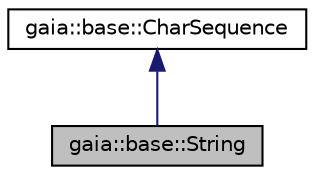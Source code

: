 digraph G
{
  edge [fontname="Helvetica",fontsize="10",labelfontname="Helvetica",labelfontsize="10"];
  node [fontname="Helvetica",fontsize="10",shape=record];
  Node1 [label="gaia::base::String",height=0.2,width=0.4,color="black", fillcolor="grey75", style="filled" fontcolor="black"];
  Node2 -> Node1 [dir=back,color="midnightblue",fontsize="10",style="solid",fontname="Helvetica"];
  Node2 [label="gaia::base::CharSequence",height=0.2,width=0.4,color="black", fillcolor="white", style="filled",URL="$d1/d0f/classgaia_1_1base_1_1_char_sequence.html",tooltip="This interface represents an ordered set of characters and defines the methods to probe them..."];
}
